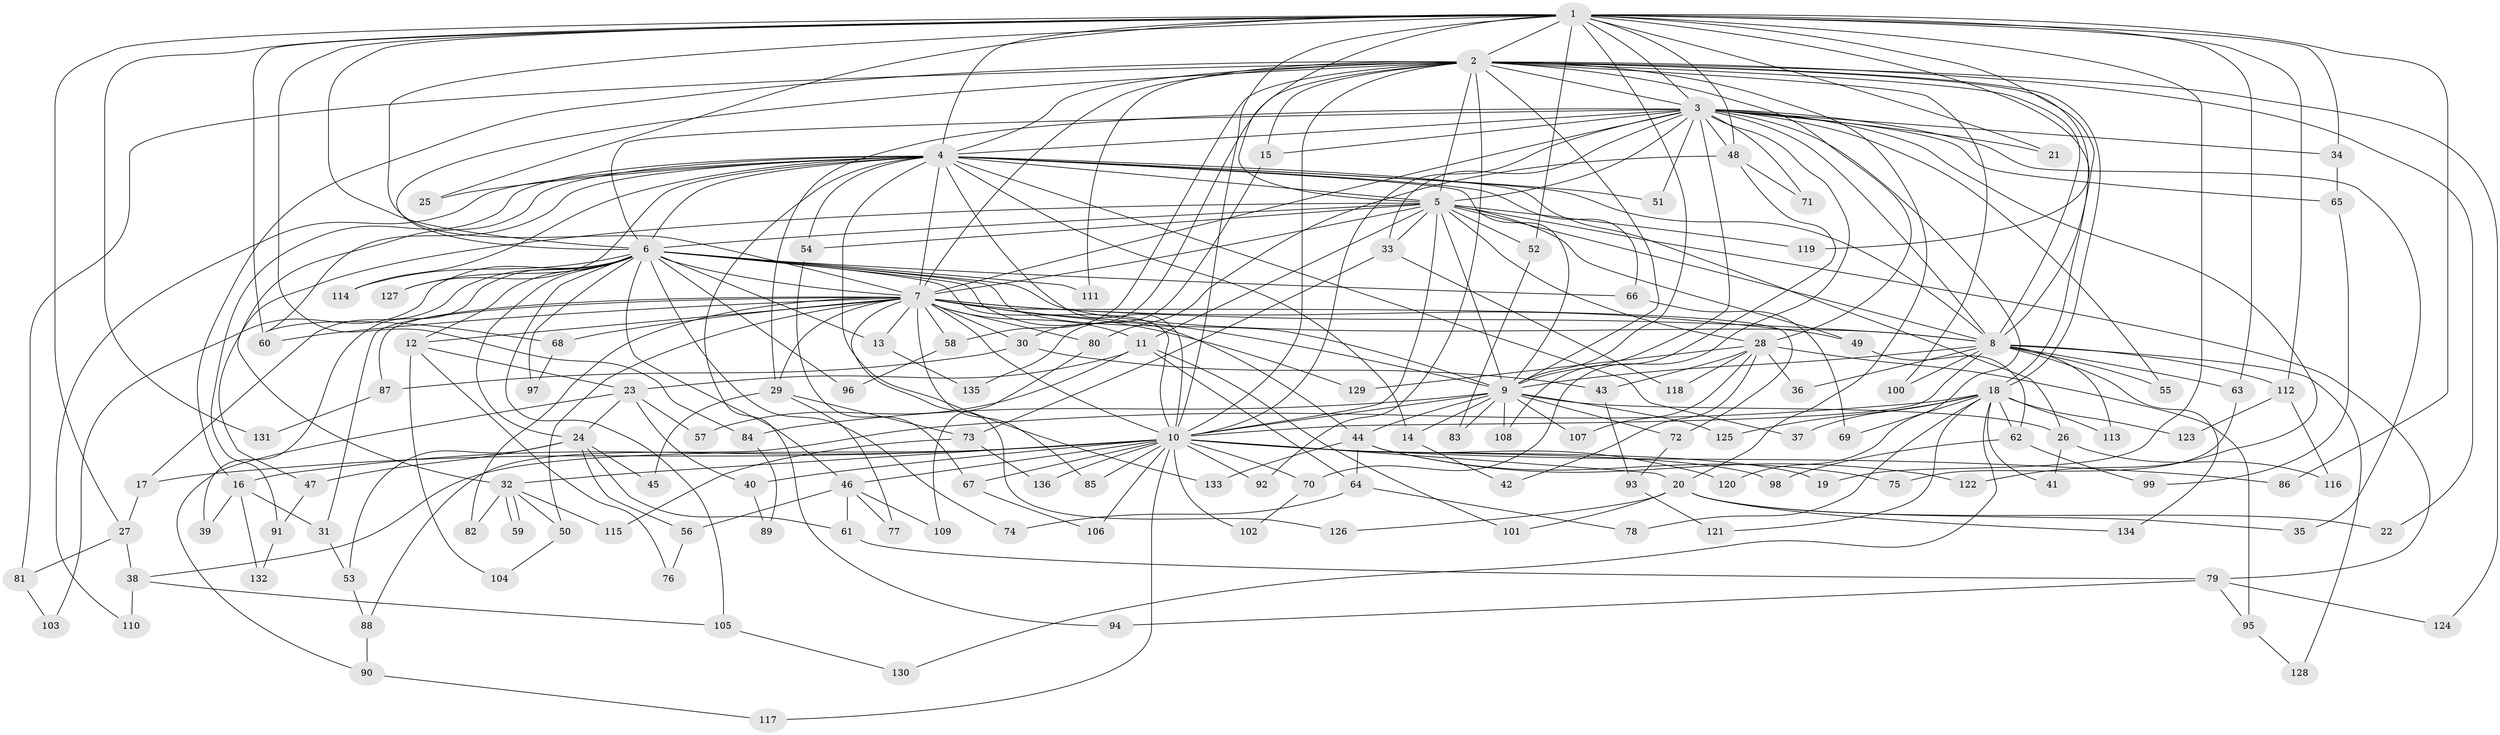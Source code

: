 // coarse degree distribution, {20: 0.009174311926605505, 22: 0.009174311926605505, 21: 0.009174311926605505, 30: 0.009174311926605505, 19: 0.009174311926605505, 23: 0.01834862385321101, 32: 0.009174311926605505, 5: 0.06422018348623854, 3: 0.22018348623853212, 14: 0.009174311926605505, 2: 0.5045871559633027, 7: 0.01834862385321101, 11: 0.009174311926605505, 4: 0.07339449541284404, 9: 0.009174311926605505, 6: 0.009174311926605505, 1: 0.009174311926605505}
// Generated by graph-tools (version 1.1) at 2025/23/03/03/25 07:23:35]
// undirected, 136 vertices, 297 edges
graph export_dot {
graph [start="1"]
  node [color=gray90,style=filled];
  1;
  2;
  3;
  4;
  5;
  6;
  7;
  8;
  9;
  10;
  11;
  12;
  13;
  14;
  15;
  16;
  17;
  18;
  19;
  20;
  21;
  22;
  23;
  24;
  25;
  26;
  27;
  28;
  29;
  30;
  31;
  32;
  33;
  34;
  35;
  36;
  37;
  38;
  39;
  40;
  41;
  42;
  43;
  44;
  45;
  46;
  47;
  48;
  49;
  50;
  51;
  52;
  53;
  54;
  55;
  56;
  57;
  58;
  59;
  60;
  61;
  62;
  63;
  64;
  65;
  66;
  67;
  68;
  69;
  70;
  71;
  72;
  73;
  74;
  75;
  76;
  77;
  78;
  79;
  80;
  81;
  82;
  83;
  84;
  85;
  86;
  87;
  88;
  89;
  90;
  91;
  92;
  93;
  94;
  95;
  96;
  97;
  98;
  99;
  100;
  101;
  102;
  103;
  104;
  105;
  106;
  107;
  108;
  109;
  110;
  111;
  112;
  113;
  114;
  115;
  116;
  117;
  118;
  119;
  120;
  121;
  122;
  123;
  124;
  125;
  126;
  127;
  128;
  129;
  130;
  131;
  132;
  133;
  134;
  135;
  136;
  1 -- 2;
  1 -- 3;
  1 -- 4;
  1 -- 5;
  1 -- 6;
  1 -- 7;
  1 -- 8;
  1 -- 9;
  1 -- 10;
  1 -- 19;
  1 -- 21;
  1 -- 25;
  1 -- 27;
  1 -- 34;
  1 -- 48;
  1 -- 52;
  1 -- 60;
  1 -- 63;
  1 -- 84;
  1 -- 86;
  1 -- 112;
  1 -- 119;
  1 -- 131;
  2 -- 3;
  2 -- 4;
  2 -- 5;
  2 -- 6;
  2 -- 7;
  2 -- 8;
  2 -- 9;
  2 -- 10;
  2 -- 15;
  2 -- 16;
  2 -- 18;
  2 -- 18;
  2 -- 20;
  2 -- 22;
  2 -- 28;
  2 -- 30;
  2 -- 58;
  2 -- 81;
  2 -- 92;
  2 -- 100;
  2 -- 111;
  2 -- 124;
  3 -- 4;
  3 -- 5;
  3 -- 6;
  3 -- 7;
  3 -- 8;
  3 -- 9;
  3 -- 10;
  3 -- 15;
  3 -- 21;
  3 -- 29;
  3 -- 33;
  3 -- 34;
  3 -- 35;
  3 -- 48;
  3 -- 51;
  3 -- 55;
  3 -- 65;
  3 -- 70;
  3 -- 71;
  3 -- 120;
  3 -- 122;
  4 -- 5;
  4 -- 6;
  4 -- 7;
  4 -- 8;
  4 -- 9;
  4 -- 10;
  4 -- 14;
  4 -- 25;
  4 -- 26;
  4 -- 32;
  4 -- 37;
  4 -- 51;
  4 -- 54;
  4 -- 66;
  4 -- 68;
  4 -- 91;
  4 -- 94;
  4 -- 110;
  4 -- 114;
  4 -- 127;
  4 -- 133;
  5 -- 6;
  5 -- 7;
  5 -- 8;
  5 -- 9;
  5 -- 10;
  5 -- 11;
  5 -- 28;
  5 -- 33;
  5 -- 47;
  5 -- 49;
  5 -- 52;
  5 -- 54;
  5 -- 79;
  5 -- 119;
  6 -- 7;
  6 -- 8;
  6 -- 9;
  6 -- 10;
  6 -- 12;
  6 -- 13;
  6 -- 17;
  6 -- 24;
  6 -- 39;
  6 -- 44;
  6 -- 46;
  6 -- 66;
  6 -- 74;
  6 -- 96;
  6 -- 97;
  6 -- 103;
  6 -- 105;
  6 -- 111;
  6 -- 114;
  6 -- 127;
  7 -- 8;
  7 -- 9;
  7 -- 10;
  7 -- 11;
  7 -- 12;
  7 -- 13;
  7 -- 29;
  7 -- 30;
  7 -- 31;
  7 -- 49;
  7 -- 50;
  7 -- 58;
  7 -- 60;
  7 -- 68;
  7 -- 72;
  7 -- 80;
  7 -- 82;
  7 -- 85;
  7 -- 87;
  7 -- 126;
  7 -- 129;
  8 -- 9;
  8 -- 10;
  8 -- 36;
  8 -- 55;
  8 -- 63;
  8 -- 100;
  8 -- 112;
  8 -- 113;
  8 -- 128;
  8 -- 134;
  9 -- 10;
  9 -- 14;
  9 -- 26;
  9 -- 44;
  9 -- 72;
  9 -- 83;
  9 -- 84;
  9 -- 107;
  9 -- 108;
  9 -- 125;
  10 -- 16;
  10 -- 17;
  10 -- 19;
  10 -- 20;
  10 -- 32;
  10 -- 38;
  10 -- 40;
  10 -- 46;
  10 -- 67;
  10 -- 70;
  10 -- 85;
  10 -- 86;
  10 -- 92;
  10 -- 98;
  10 -- 102;
  10 -- 106;
  10 -- 117;
  10 -- 120;
  10 -- 136;
  11 -- 23;
  11 -- 57;
  11 -- 64;
  11 -- 101;
  12 -- 23;
  12 -- 76;
  12 -- 104;
  13 -- 135;
  14 -- 42;
  15 -- 135;
  16 -- 31;
  16 -- 39;
  16 -- 132;
  17 -- 27;
  18 -- 37;
  18 -- 41;
  18 -- 62;
  18 -- 69;
  18 -- 78;
  18 -- 88;
  18 -- 113;
  18 -- 121;
  18 -- 123;
  18 -- 125;
  18 -- 130;
  20 -- 22;
  20 -- 35;
  20 -- 101;
  20 -- 126;
  20 -- 134;
  23 -- 24;
  23 -- 40;
  23 -- 57;
  23 -- 90;
  24 -- 45;
  24 -- 47;
  24 -- 53;
  24 -- 56;
  24 -- 61;
  26 -- 41;
  26 -- 116;
  27 -- 38;
  27 -- 81;
  28 -- 36;
  28 -- 42;
  28 -- 43;
  28 -- 95;
  28 -- 107;
  28 -- 118;
  28 -- 129;
  29 -- 45;
  29 -- 73;
  29 -- 77;
  30 -- 43;
  30 -- 87;
  31 -- 53;
  32 -- 50;
  32 -- 59;
  32 -- 59;
  32 -- 82;
  32 -- 115;
  33 -- 73;
  33 -- 118;
  34 -- 65;
  38 -- 105;
  38 -- 110;
  40 -- 89;
  43 -- 93;
  44 -- 64;
  44 -- 75;
  44 -- 122;
  44 -- 133;
  46 -- 56;
  46 -- 61;
  46 -- 77;
  46 -- 109;
  47 -- 91;
  48 -- 71;
  48 -- 80;
  48 -- 108;
  49 -- 62;
  50 -- 104;
  52 -- 83;
  53 -- 88;
  54 -- 67;
  56 -- 76;
  58 -- 96;
  61 -- 79;
  62 -- 98;
  62 -- 99;
  63 -- 75;
  64 -- 74;
  64 -- 78;
  65 -- 99;
  66 -- 69;
  67 -- 106;
  68 -- 97;
  70 -- 102;
  72 -- 93;
  73 -- 115;
  73 -- 136;
  79 -- 94;
  79 -- 95;
  79 -- 124;
  80 -- 109;
  81 -- 103;
  84 -- 89;
  87 -- 131;
  88 -- 90;
  90 -- 117;
  91 -- 132;
  93 -- 121;
  95 -- 128;
  105 -- 130;
  112 -- 116;
  112 -- 123;
}
